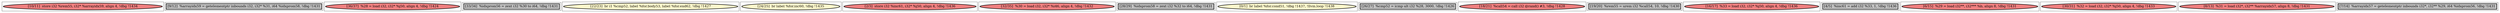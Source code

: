 
digraph G {





subgraph cluster18 {


node7330 [penwidth=3.0,fontsize=20,fillcolor=lightcoral,label="[10/11]  store i32 %rem55, i32* %arrayidx59, align 4, !dbg !1434",shape=ellipse,style=filled ]



}

subgraph cluster16 {


node7328 [penwidth=3.0,fontsize=20,fillcolor=grey,label="[9/12]  %arrayidx59 = getelementptr inbounds i32, i32* %31, i64 %idxprom58, !dbg !1431",shape=rectangle,style=filled ]



}

subgraph cluster17 {


node7329 [penwidth=3.0,fontsize=20,fillcolor=lightcoral,label="[36/37]  %28 = load i32, i32* %j50, align 4, !dbg !1424",shape=ellipse,style=filled ]



}

subgraph cluster4 {


node7316 [penwidth=3.0,fontsize=20,fillcolor=grey,label="[33/34]  %idxprom56 = zext i32 %30 to i64, !dbg !1431",shape=rectangle,style=filled ]



}

subgraph cluster3 {


node7315 [penwidth=3.0,fontsize=20,fillcolor=lemonchiffon,label="[22/23]  br i1 %cmp52, label %for.body53, label %for.end62, !dbg !1427",shape=ellipse,style=filled ]



}

subgraph cluster2 {


node7314 [penwidth=3.0,fontsize=20,fillcolor=lemonchiffon,label="[24/25]  br label %for.inc60, !dbg !1435",shape=ellipse,style=filled ]



}

subgraph cluster1 {


node7313 [penwidth=3.0,fontsize=20,fillcolor=lightcoral,label="[2/3]  store i32 %inc61, i32* %j50, align 4, !dbg !1436",shape=ellipse,style=filled ]



}

subgraph cluster12 {


node7324 [penwidth=3.0,fontsize=20,fillcolor=lightcoral,label="[32/35]  %30 = load i32, i32* %i46, align 4, !dbg !1432",shape=ellipse,style=filled ]



}

subgraph cluster5 {


node7317 [penwidth=3.0,fontsize=20,fillcolor=grey,label="[28/29]  %idxprom58 = zext i32 %32 to i64, !dbg !1431",shape=rectangle,style=filled ]



}

subgraph cluster0 {


node7312 [penwidth=3.0,fontsize=20,fillcolor=lemonchiffon,label="[0/1]  br label %for.cond51, !dbg !1437, !llvm.loop !1438",shape=ellipse,style=filled ]



}

subgraph cluster6 {


node7318 [penwidth=3.0,fontsize=20,fillcolor=grey,label="[26/27]  %cmp52 = icmp ult i32 %28, 3000, !dbg !1426",shape=rectangle,style=filled ]



}

subgraph cluster14 {


node7326 [penwidth=3.0,fontsize=20,fillcolor=lightcoral,label="[18/21]  %call54 = call i32 @rand() #3, !dbg !1428",shape=ellipse,style=filled ]



}

subgraph cluster7 {


node7319 [penwidth=3.0,fontsize=20,fillcolor=grey,label="[19/20]  %rem55 = urem i32 %call54, 10, !dbg !1430",shape=rectangle,style=filled ]



}

subgraph cluster8 {


node7320 [penwidth=3.0,fontsize=20,fillcolor=lightcoral,label="[16/17]  %33 = load i32, i32* %j50, align 4, !dbg !1436",shape=ellipse,style=filled ]



}

subgraph cluster9 {


node7321 [penwidth=3.0,fontsize=20,fillcolor=grey,label="[4/5]  %inc61 = add i32 %33, 1, !dbg !1436",shape=rectangle,style=filled ]



}

subgraph cluster10 {


node7322 [penwidth=3.0,fontsize=20,fillcolor=lightcoral,label="[6/15]  %29 = load i32**, i32*** %b, align 8, !dbg !1431",shape=ellipse,style=filled ]



}

subgraph cluster11 {


node7323 [penwidth=3.0,fontsize=20,fillcolor=lightcoral,label="[30/31]  %32 = load i32, i32* %j50, align 4, !dbg !1433",shape=ellipse,style=filled ]



}

subgraph cluster13 {


node7325 [penwidth=3.0,fontsize=20,fillcolor=lightcoral,label="[8/13]  %31 = load i32*, i32** %arrayidx57, align 8, !dbg !1431",shape=ellipse,style=filled ]



}

subgraph cluster15 {


node7327 [penwidth=3.0,fontsize=20,fillcolor=grey,label="[7/14]  %arrayidx57 = getelementptr inbounds i32*, i32** %29, i64 %idxprom56, !dbg !1431",shape=rectangle,style=filled ]



}

}
